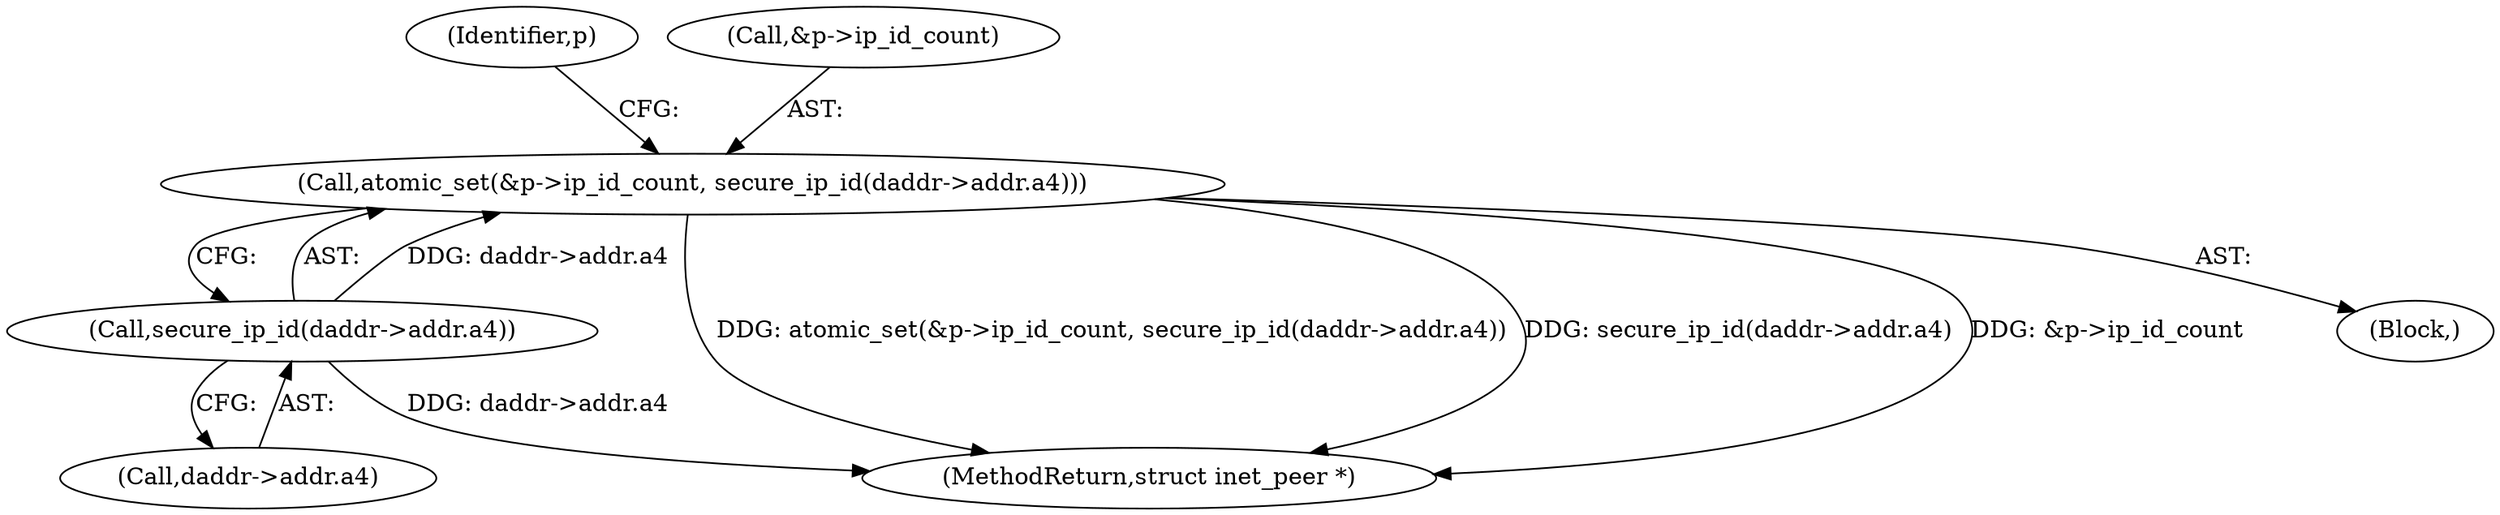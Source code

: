 digraph "1_linux_87c48fa3b4630905f98268dde838ee43626a060c@pointer" {
"1000231" [label="(Call,atomic_set(&p->ip_id_count, secure_ip_id(daddr->addr.a4)))"];
"1000236" [label="(Call,secure_ip_id(daddr->addr.a4))"];
"1000244" [label="(Identifier,p)"];
"1000232" [label="(Call,&p->ip_id_count)"];
"1000300" [label="(MethodReturn,struct inet_peer *)"];
"1000237" [label="(Call,daddr->addr.a4)"];
"1000212" [label="(Block,)"];
"1000236" [label="(Call,secure_ip_id(daddr->addr.a4))"];
"1000231" [label="(Call,atomic_set(&p->ip_id_count, secure_ip_id(daddr->addr.a4)))"];
"1000231" -> "1000212"  [label="AST: "];
"1000231" -> "1000236"  [label="CFG: "];
"1000232" -> "1000231"  [label="AST: "];
"1000236" -> "1000231"  [label="AST: "];
"1000244" -> "1000231"  [label="CFG: "];
"1000231" -> "1000300"  [label="DDG: atomic_set(&p->ip_id_count, secure_ip_id(daddr->addr.a4))"];
"1000231" -> "1000300"  [label="DDG: secure_ip_id(daddr->addr.a4)"];
"1000231" -> "1000300"  [label="DDG: &p->ip_id_count"];
"1000236" -> "1000231"  [label="DDG: daddr->addr.a4"];
"1000236" -> "1000237"  [label="CFG: "];
"1000237" -> "1000236"  [label="AST: "];
"1000236" -> "1000300"  [label="DDG: daddr->addr.a4"];
}
